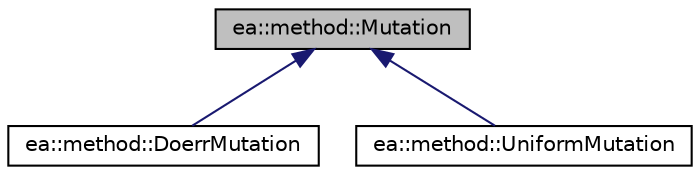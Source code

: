 digraph "ea::method::Mutation"
{
 // LATEX_PDF_SIZE
  edge [fontname="Helvetica",fontsize="10",labelfontname="Helvetica",labelfontsize="10"];
  node [fontname="Helvetica",fontsize="10",shape=record];
  Node1 [label="ea::method::Mutation",height=0.2,width=0.4,color="black", fillcolor="grey75", style="filled", fontcolor="black",tooltip="Mutation interface."];
  Node1 -> Node2 [dir="back",color="midnightblue",fontsize="10",style="solid"];
  Node2 [label="ea::method::DoerrMutation",height=0.2,width=0.4,color="black", fillcolor="white", style="filled",URL="$classea_1_1method_1_1DoerrMutation.html",tooltip="Doerr-optimized mutation."];
  Node1 -> Node3 [dir="back",color="midnightblue",fontsize="10",style="solid"];
  Node3 [label="ea::method::UniformMutation",height=0.2,width=0.4,color="black", fillcolor="white", style="filled",URL="$classea_1_1method_1_1UniformMutation.html",tooltip="Standard uniform mutation."];
}
